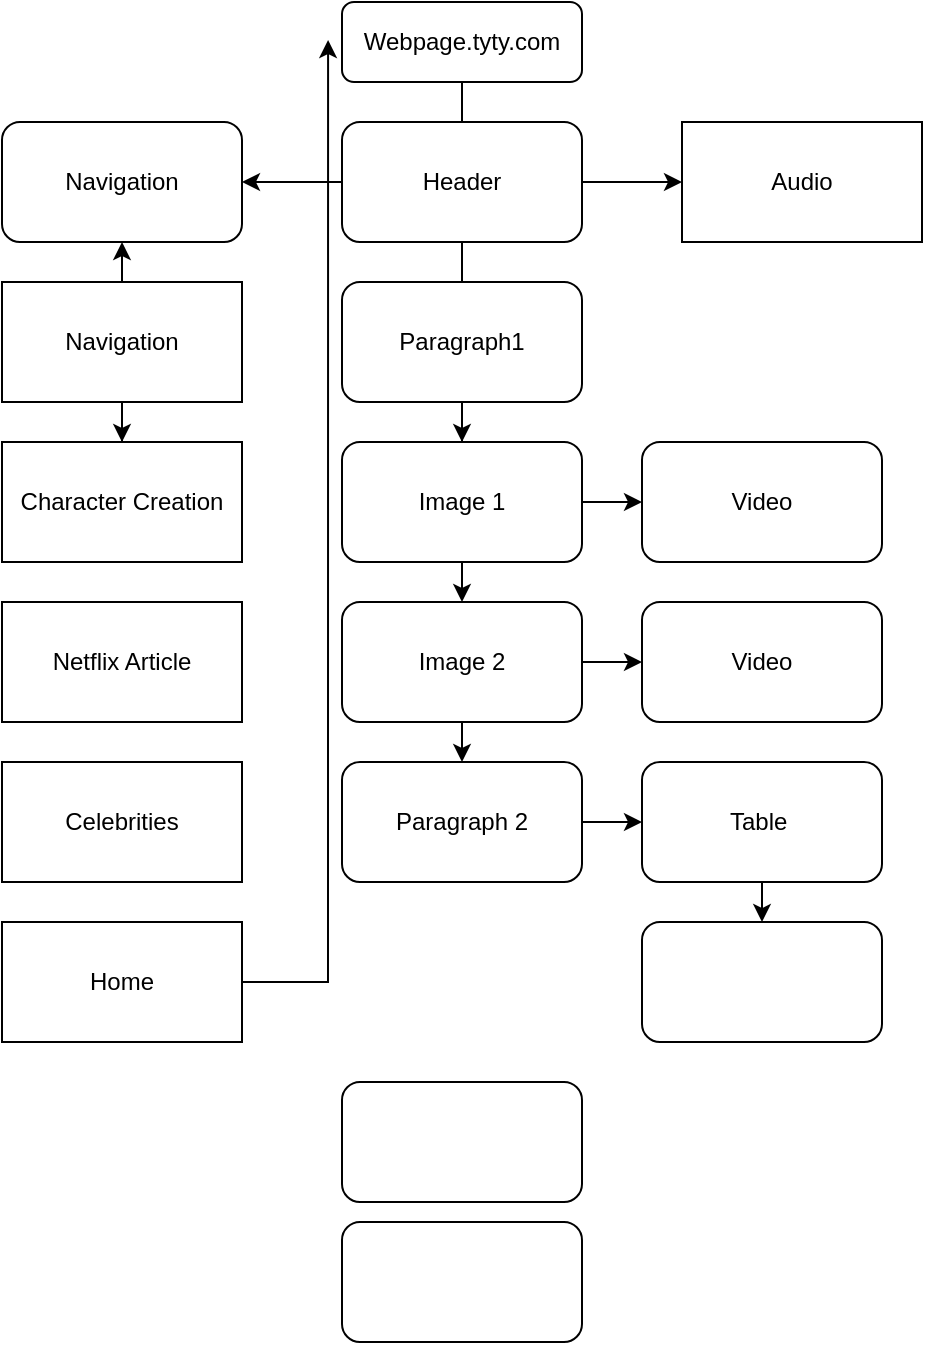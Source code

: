 <mxfile version="15.5.7" type="github">
  <diagram id="C5RBs43oDa-KdzZeNtuy" name="Page-1">
    <mxGraphModel dx="868" dy="482" grid="1" gridSize="10" guides="1" tooltips="1" connect="1" arrows="1" fold="1" page="1" pageScale="1" pageWidth="827" pageHeight="1169" math="0" shadow="0">
      <root>
        <mxCell id="WIyWlLk6GJQsqaUBKTNV-0" />
        <mxCell id="WIyWlLk6GJQsqaUBKTNV-1" parent="WIyWlLk6GJQsqaUBKTNV-0" />
        <mxCell id="WIyWlLk6GJQsqaUBKTNV-3" value="Webpage.tyty.com" style="rounded=1;whiteSpace=wrap;html=1;fontSize=12;glass=0;strokeWidth=1;shadow=0;" parent="WIyWlLk6GJQsqaUBKTNV-1" vertex="1">
          <mxGeometry x="330" y="20" width="120" height="40" as="geometry" />
        </mxCell>
        <mxCell id="SCmzIBsulS7Z_mzTHgpX-23" value="" style="edgeStyle=orthogonalEdgeStyle;rounded=0;orthogonalLoop=1;jettySize=auto;html=1;" parent="WIyWlLk6GJQsqaUBKTNV-1" source="SCmzIBsulS7Z_mzTHgpX-2" target="SCmzIBsulS7Z_mzTHgpX-22" edge="1">
          <mxGeometry relative="1" as="geometry" />
        </mxCell>
        <mxCell id="SCmzIBsulS7Z_mzTHgpX-2" value="Paragraph1" style="whiteSpace=wrap;html=1;rounded=1;shadow=0;strokeWidth=1;glass=0;" parent="WIyWlLk6GJQsqaUBKTNV-1" vertex="1">
          <mxGeometry x="330" y="160" width="120" height="60" as="geometry" />
        </mxCell>
        <mxCell id="SCmzIBsulS7Z_mzTHgpX-19" value="" style="edgeStyle=orthogonalEdgeStyle;rounded=0;orthogonalLoop=1;jettySize=auto;html=1;" parent="WIyWlLk6GJQsqaUBKTNV-1" source="SCmzIBsulS7Z_mzTHgpX-4" target="SCmzIBsulS7Z_mzTHgpX-18" edge="1">
          <mxGeometry relative="1" as="geometry" />
        </mxCell>
        <mxCell id="x1IL4fQbw9wLWjzibtvg-0" value="" style="edgeStyle=orthogonalEdgeStyle;rounded=0;orthogonalLoop=1;jettySize=auto;html=1;" edge="1" parent="WIyWlLk6GJQsqaUBKTNV-1" source="SCmzIBsulS7Z_mzTHgpX-4" target="SCmzIBsulS7Z_mzTHgpX-6">
          <mxGeometry relative="1" as="geometry" />
        </mxCell>
        <mxCell id="SCmzIBsulS7Z_mzTHgpX-4" value="Header" style="rounded=1;whiteSpace=wrap;html=1;" parent="WIyWlLk6GJQsqaUBKTNV-1" vertex="1">
          <mxGeometry x="330" y="80" width="120" height="60" as="geometry" />
        </mxCell>
        <mxCell id="SCmzIBsulS7Z_mzTHgpX-21" value="" style="edgeStyle=orthogonalEdgeStyle;rounded=0;orthogonalLoop=1;jettySize=auto;html=1;" parent="WIyWlLk6GJQsqaUBKTNV-1" source="SCmzIBsulS7Z_mzTHgpX-5" target="SCmzIBsulS7Z_mzTHgpX-20" edge="1">
          <mxGeometry relative="1" as="geometry" />
        </mxCell>
        <mxCell id="x1IL4fQbw9wLWjzibtvg-1" style="edgeStyle=orthogonalEdgeStyle;rounded=0;orthogonalLoop=1;jettySize=auto;html=1;exitX=0.5;exitY=0;exitDx=0;exitDy=0;entryX=0.5;entryY=1;entryDx=0;entryDy=0;" edge="1" parent="WIyWlLk6GJQsqaUBKTNV-1" source="SCmzIBsulS7Z_mzTHgpX-5" target="SCmzIBsulS7Z_mzTHgpX-18">
          <mxGeometry relative="1" as="geometry" />
        </mxCell>
        <mxCell id="SCmzIBsulS7Z_mzTHgpX-5" value="Navigation" style="rounded=0;whiteSpace=wrap;html=1;" parent="WIyWlLk6GJQsqaUBKTNV-1" vertex="1">
          <mxGeometry x="160" y="160" width="120" height="60" as="geometry" />
        </mxCell>
        <mxCell id="SCmzIBsulS7Z_mzTHgpX-6" value="Audio" style="rounded=0;whiteSpace=wrap;html=1;" parent="WIyWlLk6GJQsqaUBKTNV-1" vertex="1">
          <mxGeometry x="500" y="80" width="120" height="60" as="geometry" />
        </mxCell>
        <mxCell id="SCmzIBsulS7Z_mzTHgpX-13" value="" style="endArrow=none;html=1;rounded=0;exitX=0.5;exitY=0;exitDx=0;exitDy=0;" parent="WIyWlLk6GJQsqaUBKTNV-1" source="SCmzIBsulS7Z_mzTHgpX-4" edge="1">
          <mxGeometry width="50" height="50" relative="1" as="geometry">
            <mxPoint x="390" y="130" as="sourcePoint" />
            <mxPoint x="390" y="80" as="targetPoint" />
          </mxGeometry>
        </mxCell>
        <mxCell id="SCmzIBsulS7Z_mzTHgpX-14" value="" style="endArrow=none;html=1;rounded=0;exitX=0.5;exitY=0;exitDx=0;exitDy=0;entryX=0.5;entryY=1;entryDx=0;entryDy=0;" parent="WIyWlLk6GJQsqaUBKTNV-1" source="SCmzIBsulS7Z_mzTHgpX-2" edge="1" target="SCmzIBsulS7Z_mzTHgpX-4">
          <mxGeometry width="50" height="50" relative="1" as="geometry">
            <mxPoint x="390" y="130" as="sourcePoint" />
            <mxPoint x="640" y="80" as="targetPoint" />
          </mxGeometry>
        </mxCell>
        <mxCell id="SCmzIBsulS7Z_mzTHgpX-17" value="" style="endArrow=none;html=1;rounded=0;entryX=0.5;entryY=1;entryDx=0;entryDy=0;" parent="WIyWlLk6GJQsqaUBKTNV-1" target="WIyWlLk6GJQsqaUBKTNV-3" edge="1">
          <mxGeometry width="50" height="50" relative="1" as="geometry">
            <mxPoint x="390" y="80" as="sourcePoint" />
            <mxPoint x="440" y="80" as="targetPoint" />
          </mxGeometry>
        </mxCell>
        <mxCell id="SCmzIBsulS7Z_mzTHgpX-18" value="Navigation" style="whiteSpace=wrap;html=1;rounded=1;" parent="WIyWlLk6GJQsqaUBKTNV-1" vertex="1">
          <mxGeometry x="160" y="80" width="120" height="60" as="geometry" />
        </mxCell>
        <mxCell id="SCmzIBsulS7Z_mzTHgpX-20" value="Character Creation" style="whiteSpace=wrap;html=1;rounded=0;" parent="WIyWlLk6GJQsqaUBKTNV-1" vertex="1">
          <mxGeometry x="160" y="240" width="120" height="60" as="geometry" />
        </mxCell>
        <mxCell id="x1IL4fQbw9wLWjzibtvg-6" style="edgeStyle=orthogonalEdgeStyle;rounded=0;orthogonalLoop=1;jettySize=auto;html=1;exitX=1;exitY=0.5;exitDx=0;exitDy=0;entryX=0;entryY=0.5;entryDx=0;entryDy=0;" edge="1" parent="WIyWlLk6GJQsqaUBKTNV-1" source="SCmzIBsulS7Z_mzTHgpX-22" target="x1IL4fQbw9wLWjzibtvg-4">
          <mxGeometry relative="1" as="geometry" />
        </mxCell>
        <mxCell id="x1IL4fQbw9wLWjzibtvg-17" style="edgeStyle=orthogonalEdgeStyle;rounded=0;orthogonalLoop=1;jettySize=auto;html=1;exitX=0.5;exitY=1;exitDx=0;exitDy=0;entryX=0.5;entryY=0;entryDx=0;entryDy=0;" edge="1" parent="WIyWlLk6GJQsqaUBKTNV-1" source="SCmzIBsulS7Z_mzTHgpX-22" target="x1IL4fQbw9wLWjzibtvg-2">
          <mxGeometry relative="1" as="geometry" />
        </mxCell>
        <mxCell id="SCmzIBsulS7Z_mzTHgpX-22" value="Image 1" style="whiteSpace=wrap;html=1;rounded=1;shadow=0;strokeWidth=1;glass=0;" parent="WIyWlLk6GJQsqaUBKTNV-1" vertex="1">
          <mxGeometry x="330" y="240" width="120" height="60" as="geometry" />
        </mxCell>
        <mxCell id="x1IL4fQbw9wLWjzibtvg-11" style="edgeStyle=orthogonalEdgeStyle;rounded=0;orthogonalLoop=1;jettySize=auto;html=1;exitX=1;exitY=0.5;exitDx=0;exitDy=0;entryX=0;entryY=0.5;entryDx=0;entryDy=0;" edge="1" parent="WIyWlLk6GJQsqaUBKTNV-1" source="x1IL4fQbw9wLWjzibtvg-2" target="x1IL4fQbw9wLWjzibtvg-5">
          <mxGeometry relative="1" as="geometry" />
        </mxCell>
        <mxCell id="x1IL4fQbw9wLWjzibtvg-18" style="edgeStyle=orthogonalEdgeStyle;rounded=0;orthogonalLoop=1;jettySize=auto;html=1;exitX=0.5;exitY=1;exitDx=0;exitDy=0;entryX=0.5;entryY=0;entryDx=0;entryDy=0;" edge="1" parent="WIyWlLk6GJQsqaUBKTNV-1" source="x1IL4fQbw9wLWjzibtvg-2" target="x1IL4fQbw9wLWjzibtvg-3">
          <mxGeometry relative="1" as="geometry" />
        </mxCell>
        <mxCell id="x1IL4fQbw9wLWjzibtvg-2" value="Image 2" style="whiteSpace=wrap;html=1;rounded=1;shadow=0;strokeWidth=1;glass=0;" vertex="1" parent="WIyWlLk6GJQsqaUBKTNV-1">
          <mxGeometry x="330" y="320" width="120" height="60" as="geometry" />
        </mxCell>
        <mxCell id="x1IL4fQbw9wLWjzibtvg-14" style="edgeStyle=orthogonalEdgeStyle;rounded=0;orthogonalLoop=1;jettySize=auto;html=1;exitX=1;exitY=0.5;exitDx=0;exitDy=0;entryX=0;entryY=0.5;entryDx=0;entryDy=0;" edge="1" parent="WIyWlLk6GJQsqaUBKTNV-1" source="x1IL4fQbw9wLWjzibtvg-3" target="x1IL4fQbw9wLWjzibtvg-12">
          <mxGeometry relative="1" as="geometry" />
        </mxCell>
        <mxCell id="x1IL4fQbw9wLWjzibtvg-3" value="Paragraph 2" style="whiteSpace=wrap;html=1;rounded=1;shadow=0;strokeWidth=1;glass=0;" vertex="1" parent="WIyWlLk6GJQsqaUBKTNV-1">
          <mxGeometry x="330" y="400" width="120" height="60" as="geometry" />
        </mxCell>
        <mxCell id="x1IL4fQbw9wLWjzibtvg-4" value="Video" style="whiteSpace=wrap;html=1;rounded=1;shadow=0;strokeWidth=1;glass=0;" vertex="1" parent="WIyWlLk6GJQsqaUBKTNV-1">
          <mxGeometry x="480" y="240" width="120" height="60" as="geometry" />
        </mxCell>
        <mxCell id="x1IL4fQbw9wLWjzibtvg-5" value="Video" style="whiteSpace=wrap;html=1;rounded=1;shadow=0;strokeWidth=1;glass=0;" vertex="1" parent="WIyWlLk6GJQsqaUBKTNV-1">
          <mxGeometry x="480" y="320" width="120" height="60" as="geometry" />
        </mxCell>
        <mxCell id="x1IL4fQbw9wLWjzibtvg-7" value="Netflix Article" style="whiteSpace=wrap;html=1;rounded=0;" vertex="1" parent="WIyWlLk6GJQsqaUBKTNV-1">
          <mxGeometry x="160" y="320" width="120" height="60" as="geometry" />
        </mxCell>
        <mxCell id="x1IL4fQbw9wLWjzibtvg-8" value="Celebrities" style="whiteSpace=wrap;html=1;rounded=0;" vertex="1" parent="WIyWlLk6GJQsqaUBKTNV-1">
          <mxGeometry x="160" y="400" width="120" height="60" as="geometry" />
        </mxCell>
        <mxCell id="x1IL4fQbw9wLWjzibtvg-10" style="edgeStyle=orthogonalEdgeStyle;rounded=0;orthogonalLoop=1;jettySize=auto;html=1;entryX=-0.058;entryY=0.475;entryDx=0;entryDy=0;entryPerimeter=0;" edge="1" parent="WIyWlLk6GJQsqaUBKTNV-1" source="x1IL4fQbw9wLWjzibtvg-9" target="WIyWlLk6GJQsqaUBKTNV-3">
          <mxGeometry relative="1" as="geometry" />
        </mxCell>
        <mxCell id="x1IL4fQbw9wLWjzibtvg-9" value="Home" style="whiteSpace=wrap;html=1;rounded=0;" vertex="1" parent="WIyWlLk6GJQsqaUBKTNV-1">
          <mxGeometry x="160" y="480" width="120" height="60" as="geometry" />
        </mxCell>
        <mxCell id="x1IL4fQbw9wLWjzibtvg-19" style="edgeStyle=orthogonalEdgeStyle;rounded=0;orthogonalLoop=1;jettySize=auto;html=1;exitX=0.5;exitY=1;exitDx=0;exitDy=0;entryX=0.5;entryY=0;entryDx=0;entryDy=0;" edge="1" parent="WIyWlLk6GJQsqaUBKTNV-1" source="x1IL4fQbw9wLWjzibtvg-12" target="x1IL4fQbw9wLWjzibtvg-16">
          <mxGeometry relative="1" as="geometry" />
        </mxCell>
        <mxCell id="x1IL4fQbw9wLWjzibtvg-12" value="Table&amp;nbsp;" style="rounded=1;whiteSpace=wrap;html=1;" vertex="1" parent="WIyWlLk6GJQsqaUBKTNV-1">
          <mxGeometry x="480" y="400" width="120" height="60" as="geometry" />
        </mxCell>
        <mxCell id="x1IL4fQbw9wLWjzibtvg-13" value="&lt;span style=&quot;color: rgba(0 , 0 , 0 , 0) ; font-family: monospace ; font-size: 0px&quot;&gt;%3CmxGraphModel%3E%3Croot%3E%3CmxCell%20id%3D%220%22%2F%3E%3CmxCell%20id%3D%221%22%20parent%3D%220%22%2F%3E%3CmxCell%20id%3D%222%22%20value%3D%22%22%20style%3D%22rounded%3D1%3BwhiteSpace%3Dwrap%3Bhtml%3D1%3B%22%20vertex%3D%221%22%20parent%3D%221%22%3E%3CmxGeometry%20x%3D%22480%22%20y%3D%22400%22%20width%3D%22120%22%20height%3D%2260%22%20as%3D%22geometry%22%2F%3E%3C%2FmxCell%3E%3C%2Froot%3E%3C%2FmxGraphModel%3E&lt;/span&gt;&lt;span style=&quot;color: rgba(0 , 0 , 0 , 0) ; font-family: monospace ; font-size: 0px&quot;&gt;%3CmxGraphModel%3E%3Croot%3E%3CmxCell%20id%3D%220%22%2F%3E%3CmxCell%20id%3D%221%22%20parent%3D%220%22%2F%3E%3CmxCell%20id%3D%222%22%20value%3D%22%22%20style%3D%22rounded%3D1%3BwhiteSpace%3Dwrap%3Bhtml%3D1%3B%22%20vertex%3D%221%22%20parent%3D%221%22%3E%3CmxGeometry%20x%3D%22480%22%20y%3D%22400%22%20width%3D%22120%22%20height%3D%2260%22%20as%3D%22geometry%22%2F%3E%3C%2FmxCell%3E%3C%2Froot%3E%3C%2FmxGraphModel%3E&lt;/span&gt;" style="rounded=1;whiteSpace=wrap;html=1;" vertex="1" parent="WIyWlLk6GJQsqaUBKTNV-1">
          <mxGeometry x="330" y="630" width="120" height="60" as="geometry" />
        </mxCell>
        <mxCell id="x1IL4fQbw9wLWjzibtvg-15" value="&lt;font color=&quot;rgba(0, 0, 0, 0)&quot; face=&quot;monospace&quot;&gt;&lt;span style=&quot;font-size: 0px&quot;&gt;Paragraph&amp;nbsp;&lt;/span&gt;&lt;/font&gt;" style="rounded=1;whiteSpace=wrap;html=1;" vertex="1" parent="WIyWlLk6GJQsqaUBKTNV-1">
          <mxGeometry x="330" y="560" width="120" height="60" as="geometry" />
        </mxCell>
        <mxCell id="x1IL4fQbw9wLWjzibtvg-16" value="&lt;font color=&quot;rgba(0, 0, 0, 0)&quot; face=&quot;monospace&quot;&gt;&lt;span style=&quot;font-size: 0px&quot;&gt;P&lt;/span&gt;&lt;/font&gt;" style="rounded=1;whiteSpace=wrap;html=1;" vertex="1" parent="WIyWlLk6GJQsqaUBKTNV-1">
          <mxGeometry x="480" y="480" width="120" height="60" as="geometry" />
        </mxCell>
      </root>
    </mxGraphModel>
  </diagram>
</mxfile>
